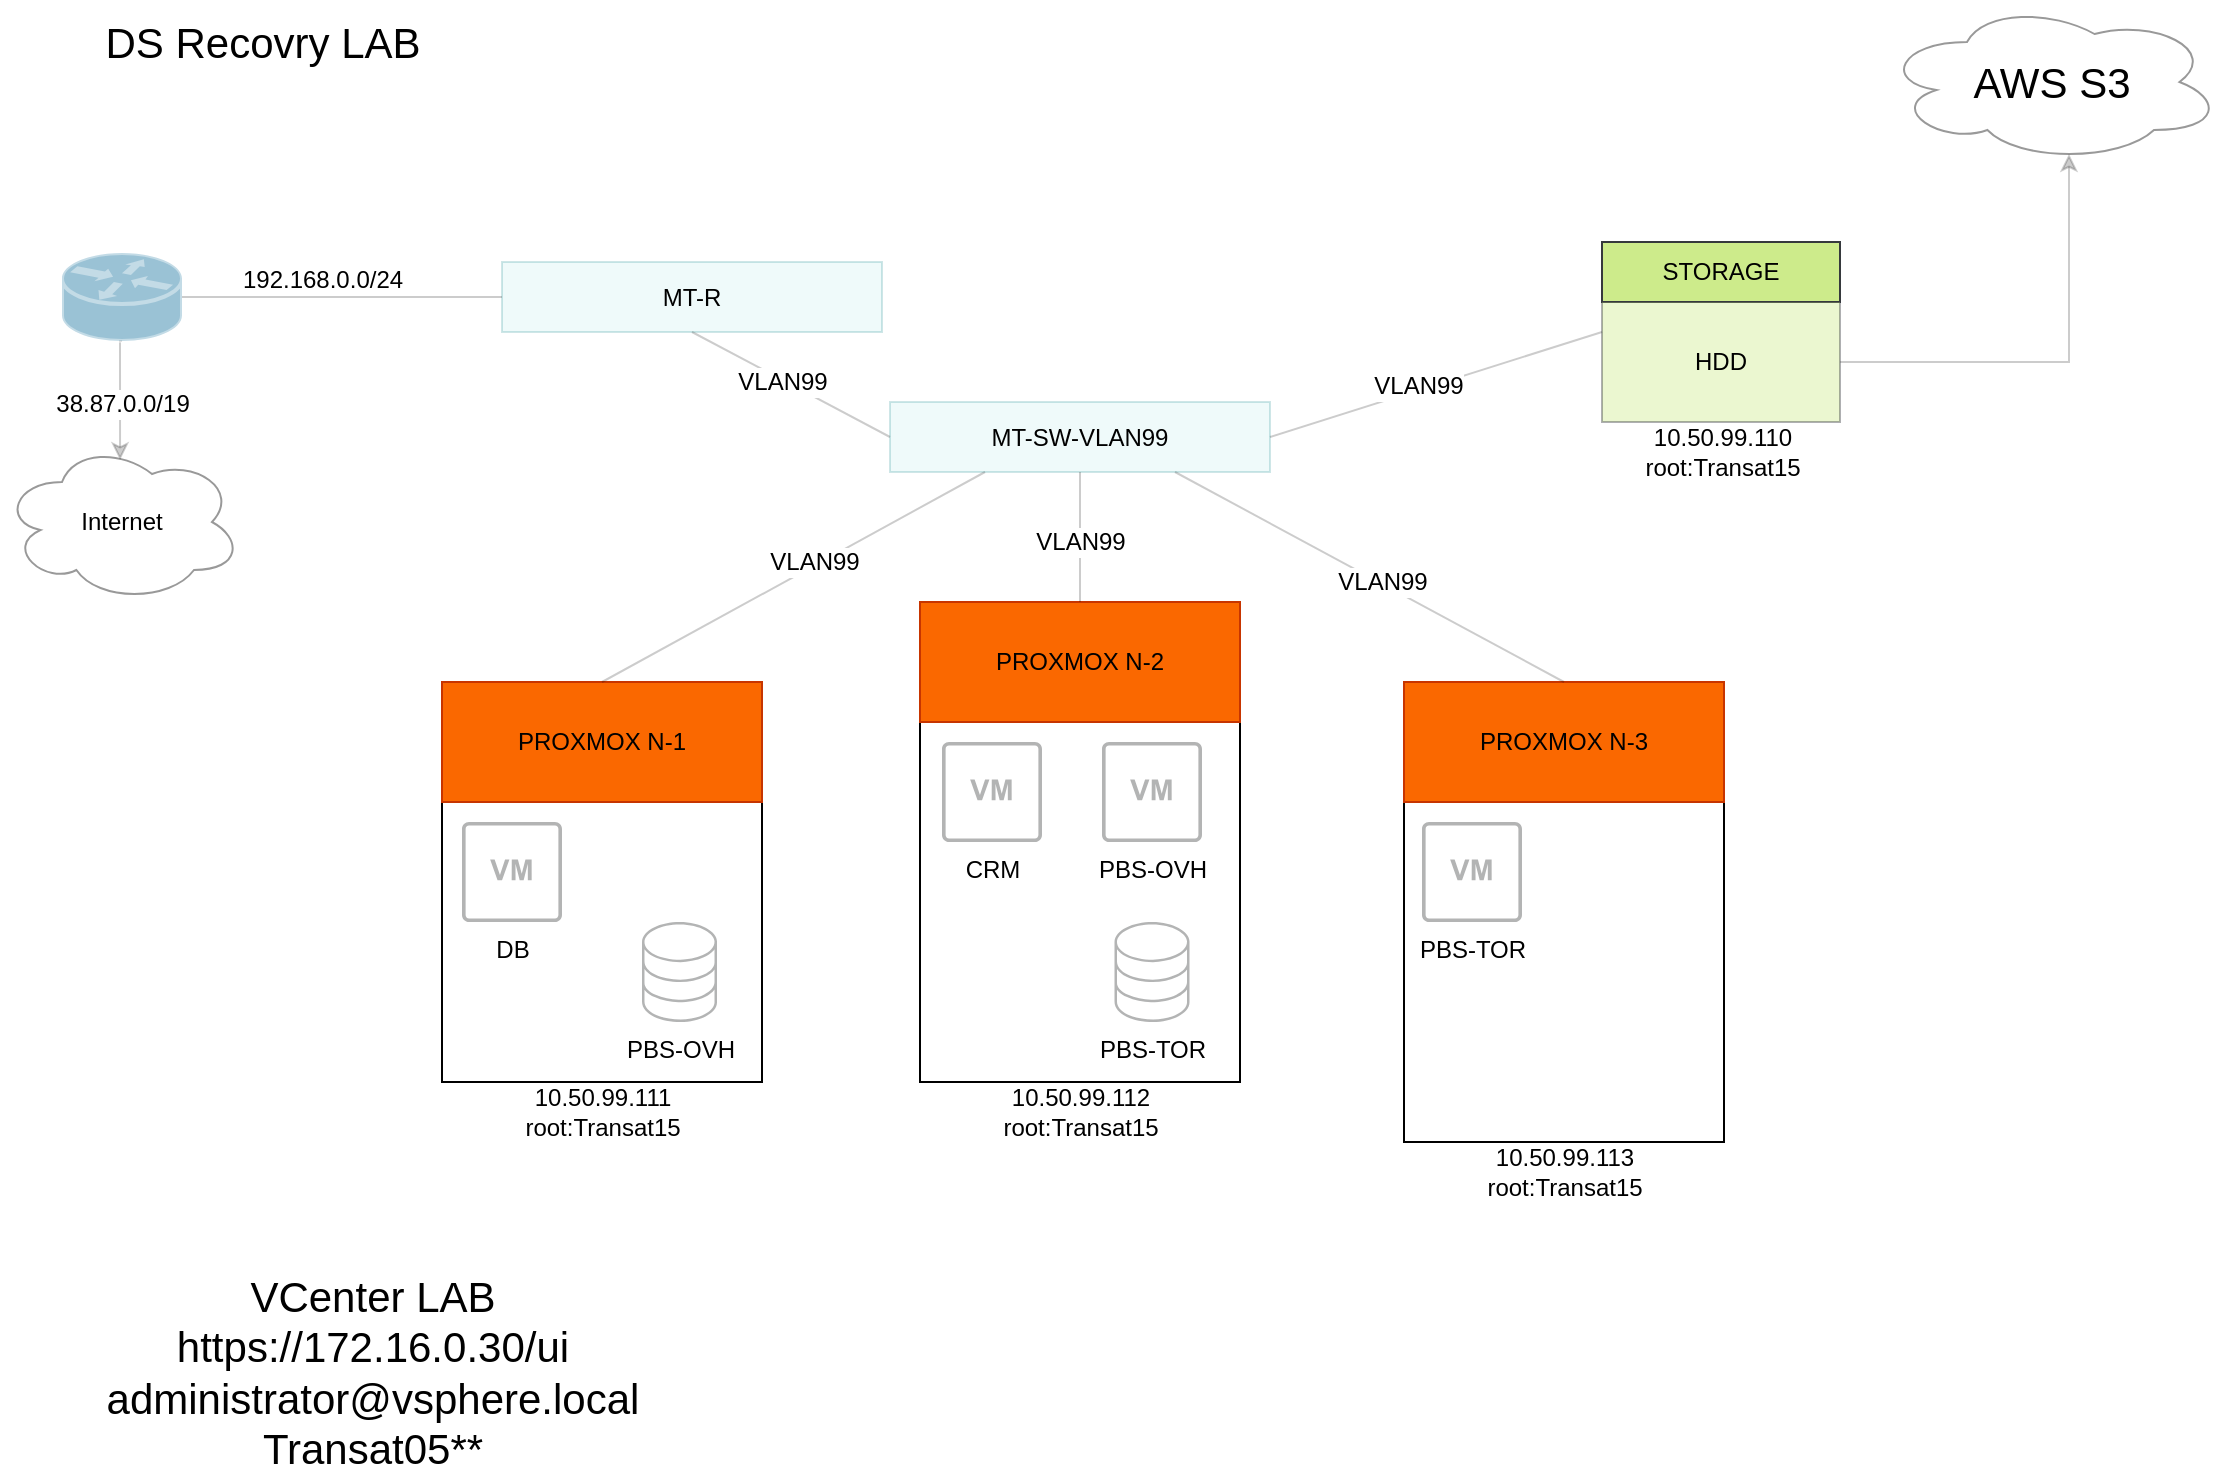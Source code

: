 <mxfile version="20.3.6" type="github">
  <diagram id="R4JSMHGHhfswcs7ufFXu" name="Page-1">
    <mxGraphModel dx="1422" dy="794" grid="1" gridSize="10" guides="1" tooltips="1" connect="1" arrows="1" fold="1" page="1" pageScale="1" pageWidth="1169" pageHeight="827" math="0" shadow="0">
      <root>
        <mxCell id="0" />
        <mxCell id="1" parent="0" />
        <mxCell id="GPHthpxkc4Tcekde1ESW-1" value="" style="swimlane;startSize=0;" vertex="1" parent="1">
          <mxGeometry x="220" y="400" width="160" height="200" as="geometry" />
        </mxCell>
        <mxCell id="GPHthpxkc4Tcekde1ESW-2" value="PROXMOX N-1" style="rounded=0;whiteSpace=wrap;html=1;fillColor=#fa6800;strokeColor=#C73500;fontColor=#000000;" vertex="1" parent="GPHthpxkc4Tcekde1ESW-1">
          <mxGeometry width="160" height="60" as="geometry" />
        </mxCell>
        <mxCell id="GPHthpxkc4Tcekde1ESW-56" value="DB" style="sketch=0;pointerEvents=1;shadow=0;dashed=0;html=1;strokeColor=none;fillColor=#434445;aspect=fixed;labelPosition=center;verticalLabelPosition=bottom;verticalAlign=top;align=center;outlineConnect=0;shape=mxgraph.vvd.virtual_machine;opacity=40;" vertex="1" parent="GPHthpxkc4Tcekde1ESW-1">
          <mxGeometry x="10" y="70" width="50" height="50" as="geometry" />
        </mxCell>
        <mxCell id="GPHthpxkc4Tcekde1ESW-62" value="PBS-OVH" style="sketch=0;pointerEvents=1;shadow=0;dashed=0;html=1;strokeColor=none;fillColor=#434445;aspect=fixed;labelPosition=center;verticalLabelPosition=bottom;verticalAlign=top;align=center;outlineConnect=0;shape=mxgraph.vvd.storage;opacity=40;" vertex="1" parent="GPHthpxkc4Tcekde1ESW-1">
          <mxGeometry x="100" y="120" width="37.5" height="50" as="geometry" />
        </mxCell>
        <mxCell id="GPHthpxkc4Tcekde1ESW-6" value="" style="swimlane;startSize=0;" vertex="1" parent="1">
          <mxGeometry x="459" y="360" width="160" height="240" as="geometry" />
        </mxCell>
        <mxCell id="GPHthpxkc4Tcekde1ESW-7" value="PROXMOX N-2" style="rounded=0;whiteSpace=wrap;html=1;fillColor=#fa6800;fontColor=#000000;strokeColor=#C73500;" vertex="1" parent="GPHthpxkc4Tcekde1ESW-6">
          <mxGeometry width="160" height="60" as="geometry" />
        </mxCell>
        <mxCell id="GPHthpxkc4Tcekde1ESW-57" value="CRM" style="sketch=0;pointerEvents=1;shadow=0;dashed=0;html=1;strokeColor=none;fillColor=#434445;aspect=fixed;labelPosition=center;verticalLabelPosition=bottom;verticalAlign=top;align=center;outlineConnect=0;shape=mxgraph.vvd.virtual_machine;opacity=40;" vertex="1" parent="GPHthpxkc4Tcekde1ESW-6">
          <mxGeometry x="11" y="70" width="50" height="50" as="geometry" />
        </mxCell>
        <mxCell id="GPHthpxkc4Tcekde1ESW-58" value="PBS-OVH" style="sketch=0;pointerEvents=1;shadow=0;dashed=0;html=1;strokeColor=none;fillColor=#434445;aspect=fixed;labelPosition=center;verticalLabelPosition=bottom;verticalAlign=top;align=center;outlineConnect=0;shape=mxgraph.vvd.virtual_machine;opacity=40;" vertex="1" parent="GPHthpxkc4Tcekde1ESW-6">
          <mxGeometry x="91" y="70" width="50" height="50" as="geometry" />
        </mxCell>
        <mxCell id="GPHthpxkc4Tcekde1ESW-63" value="PBS-TOR" style="sketch=0;pointerEvents=1;shadow=0;dashed=0;html=1;strokeColor=none;fillColor=#434445;aspect=fixed;labelPosition=center;verticalLabelPosition=bottom;verticalAlign=top;align=center;outlineConnect=0;shape=mxgraph.vvd.storage;opacity=40;" vertex="1" parent="GPHthpxkc4Tcekde1ESW-6">
          <mxGeometry x="97.25" y="160" width="37.5" height="50" as="geometry" />
        </mxCell>
        <mxCell id="GPHthpxkc4Tcekde1ESW-12" value="" style="swimlane;startSize=0;" vertex="1" parent="1">
          <mxGeometry x="701" y="400" width="160" height="230" as="geometry" />
        </mxCell>
        <mxCell id="GPHthpxkc4Tcekde1ESW-13" value="PROXMOX N-3" style="rounded=0;whiteSpace=wrap;html=1;fillColor=#fa6800;fontColor=#000000;strokeColor=#C73500;" vertex="1" parent="GPHthpxkc4Tcekde1ESW-12">
          <mxGeometry width="160" height="60" as="geometry" />
        </mxCell>
        <mxCell id="GPHthpxkc4Tcekde1ESW-59" value="PBS-TOR" style="sketch=0;pointerEvents=1;shadow=0;dashed=0;html=1;strokeColor=none;fillColor=#434445;aspect=fixed;labelPosition=center;verticalLabelPosition=bottom;verticalAlign=top;align=center;outlineConnect=0;shape=mxgraph.vvd.virtual_machine;opacity=40;" vertex="1" parent="GPHthpxkc4Tcekde1ESW-12">
          <mxGeometry x="9" y="70" width="50" height="50" as="geometry" />
        </mxCell>
        <mxCell id="GPHthpxkc4Tcekde1ESW-17" value="MT-R" style="rounded=0;whiteSpace=wrap;html=1;shadow=0;opacity=20;fillColor=#b0e3e6;strokeColor=#0e8088;" vertex="1" parent="1">
          <mxGeometry x="250" y="190" width="190" height="35" as="geometry" />
        </mxCell>
        <mxCell id="GPHthpxkc4Tcekde1ESW-32" value="MT-SW-VLAN99" style="rounded=0;whiteSpace=wrap;html=1;opacity=20;fillColor=#b0e3e6;strokeColor=#0e8088;" vertex="1" parent="1">
          <mxGeometry x="444" y="260" width="190" height="35" as="geometry" />
        </mxCell>
        <mxCell id="GPHthpxkc4Tcekde1ESW-34" value="" style="endArrow=none;html=1;rounded=0;entryX=0.25;entryY=1;entryDx=0;entryDy=0;exitX=0.5;exitY=0;exitDx=0;exitDy=0;opacity=20;" edge="1" parent="1" source="GPHthpxkc4Tcekde1ESW-2" target="GPHthpxkc4Tcekde1ESW-32">
          <mxGeometry width="50" height="50" relative="1" as="geometry">
            <mxPoint x="530" y="530" as="sourcePoint" />
            <mxPoint x="580" y="480" as="targetPoint" />
          </mxGeometry>
        </mxCell>
        <mxCell id="GPHthpxkc4Tcekde1ESW-75" value="VLAN99" style="edgeLabel;html=1;align=center;verticalAlign=middle;resizable=0;points=[];fontSize=12;" vertex="1" connectable="0" parent="GPHthpxkc4Tcekde1ESW-34">
          <mxGeometry x="0.115" y="2" relative="1" as="geometry">
            <mxPoint as="offset" />
          </mxGeometry>
        </mxCell>
        <mxCell id="GPHthpxkc4Tcekde1ESW-35" value="" style="endArrow=none;html=1;rounded=0;entryX=0.5;entryY=1;entryDx=0;entryDy=0;exitX=0.5;exitY=0;exitDx=0;exitDy=0;opacity=20;" edge="1" parent="1" source="GPHthpxkc4Tcekde1ESW-7" target="GPHthpxkc4Tcekde1ESW-32">
          <mxGeometry width="50" height="50" relative="1" as="geometry">
            <mxPoint x="530" y="530" as="sourcePoint" />
            <mxPoint x="580" y="480" as="targetPoint" />
          </mxGeometry>
        </mxCell>
        <mxCell id="GPHthpxkc4Tcekde1ESW-78" value="VLAN99" style="edgeLabel;html=1;align=center;verticalAlign=middle;resizable=0;points=[];fontSize=12;" vertex="1" connectable="0" parent="GPHthpxkc4Tcekde1ESW-35">
          <mxGeometry x="0.323" relative="1" as="geometry">
            <mxPoint y="13" as="offset" />
          </mxGeometry>
        </mxCell>
        <mxCell id="GPHthpxkc4Tcekde1ESW-37" value="STORAGE" style="rounded=0;whiteSpace=wrap;html=1;fillColor=#cdeb8b;strokeColor=#36393d;" vertex="1" parent="1">
          <mxGeometry x="800" y="180" width="119" height="30" as="geometry" />
        </mxCell>
        <mxCell id="GPHthpxkc4Tcekde1ESW-68" style="edgeStyle=orthogonalEdgeStyle;rounded=0;orthogonalLoop=1;jettySize=auto;html=1;exitX=1;exitY=0.5;exitDx=0;exitDy=0;entryX=0.55;entryY=0.95;entryDx=0;entryDy=0;entryPerimeter=0;fontSize=21;opacity=20;" edge="1" parent="1" source="GPHthpxkc4Tcekde1ESW-38" target="GPHthpxkc4Tcekde1ESW-67">
          <mxGeometry relative="1" as="geometry" />
        </mxCell>
        <mxCell id="GPHthpxkc4Tcekde1ESW-38" value="HDD" style="rounded=0;whiteSpace=wrap;html=1;fillColor=#cdeb8b;strokeColor=#36393d;opacity=40;" vertex="1" parent="1">
          <mxGeometry x="800" y="210" width="119" height="60" as="geometry" />
        </mxCell>
        <mxCell id="GPHthpxkc4Tcekde1ESW-40" value="" style="endArrow=none;html=1;rounded=0;entryX=0;entryY=0.25;entryDx=0;entryDy=0;exitX=1;exitY=0.5;exitDx=0;exitDy=0;opacity=20;" edge="1" parent="1" source="GPHthpxkc4Tcekde1ESW-32" target="GPHthpxkc4Tcekde1ESW-38">
          <mxGeometry width="50" height="50" relative="1" as="geometry">
            <mxPoint x="530" y="530" as="sourcePoint" />
            <mxPoint x="580" y="480" as="targetPoint" />
          </mxGeometry>
        </mxCell>
        <mxCell id="GPHthpxkc4Tcekde1ESW-76" value="VLAN99" style="edgeLabel;html=1;align=center;verticalAlign=middle;resizable=0;points=[];fontSize=12;" vertex="1" connectable="0" parent="GPHthpxkc4Tcekde1ESW-40">
          <mxGeometry x="-0.112" y="2" relative="1" as="geometry">
            <mxPoint as="offset" />
          </mxGeometry>
        </mxCell>
        <mxCell id="GPHthpxkc4Tcekde1ESW-45" value="" style="endArrow=none;html=1;rounded=0;entryX=0.5;entryY=1;entryDx=0;entryDy=0;exitX=0;exitY=0.5;exitDx=0;exitDy=0;opacity=20;" edge="1" parent="1" source="GPHthpxkc4Tcekde1ESW-32" target="GPHthpxkc4Tcekde1ESW-17">
          <mxGeometry width="50" height="50" relative="1" as="geometry">
            <mxPoint x="480" y="500" as="sourcePoint" />
            <mxPoint x="530" y="450" as="targetPoint" />
          </mxGeometry>
        </mxCell>
        <mxCell id="GPHthpxkc4Tcekde1ESW-74" value="VLAN99" style="edgeLabel;html=1;align=center;verticalAlign=middle;resizable=0;points=[];fontSize=12;" vertex="1" connectable="0" parent="GPHthpxkc4Tcekde1ESW-45">
          <mxGeometry x="0.346" y="-1" relative="1" as="geometry">
            <mxPoint x="12" y="9" as="offset" />
          </mxGeometry>
        </mxCell>
        <mxCell id="GPHthpxkc4Tcekde1ESW-48" value="" style="endArrow=none;html=1;rounded=0;entryX=0.75;entryY=1;entryDx=0;entryDy=0;exitX=0.5;exitY=0;exitDx=0;exitDy=0;opacity=20;" edge="1" parent="1" source="GPHthpxkc4Tcekde1ESW-13" target="GPHthpxkc4Tcekde1ESW-32">
          <mxGeometry width="50" height="50" relative="1" as="geometry">
            <mxPoint x="780" y="410" as="sourcePoint" />
            <mxPoint x="596.5" y="305" as="targetPoint" />
          </mxGeometry>
        </mxCell>
        <mxCell id="GPHthpxkc4Tcekde1ESW-77" value="VLAN99" style="edgeLabel;html=1;align=center;verticalAlign=middle;resizable=0;points=[];fontSize=12;" vertex="1" connectable="0" parent="GPHthpxkc4Tcekde1ESW-48">
          <mxGeometry x="0.3" y="-1" relative="1" as="geometry">
            <mxPoint x="35" y="19" as="offset" />
          </mxGeometry>
        </mxCell>
        <mxCell id="GPHthpxkc4Tcekde1ESW-51" value="10.50.99.111&lt;br&gt;root:Transat15" style="text;html=1;align=center;verticalAlign=middle;resizable=0;points=[];autosize=1;strokeColor=none;fillColor=none;" vertex="1" parent="1">
          <mxGeometry x="250" y="595" width="100" height="40" as="geometry" />
        </mxCell>
        <mxCell id="GPHthpxkc4Tcekde1ESW-52" value="10.50.99.112&lt;br&gt;root:Transat15" style="text;html=1;align=center;verticalAlign=middle;resizable=0;points=[];autosize=1;strokeColor=none;fillColor=none;" vertex="1" parent="1">
          <mxGeometry x="489" y="595" width="100" height="40" as="geometry" />
        </mxCell>
        <mxCell id="GPHthpxkc4Tcekde1ESW-53" value="10.50.99.113&lt;br&gt;root:Transat15" style="text;html=1;align=center;verticalAlign=middle;resizable=0;points=[];autosize=1;strokeColor=none;fillColor=none;" vertex="1" parent="1">
          <mxGeometry x="731" y="625" width="100" height="40" as="geometry" />
        </mxCell>
        <mxCell id="GPHthpxkc4Tcekde1ESW-54" value="10.50.99.110&lt;br&gt;root:Transat15" style="text;html=1;align=center;verticalAlign=middle;resizable=0;points=[];autosize=1;strokeColor=none;fillColor=none;" vertex="1" parent="1">
          <mxGeometry x="809.5" y="265" width="100" height="40" as="geometry" />
        </mxCell>
        <mxCell id="GPHthpxkc4Tcekde1ESW-65" value="&lt;font style=&quot;font-size: 21px;&quot;&gt;DS Recovry LAB&lt;/font&gt;" style="text;html=1;align=center;verticalAlign=middle;resizable=0;points=[];autosize=1;strokeColor=none;fillColor=none;" vertex="1" parent="1">
          <mxGeometry x="40" y="60" width="180" height="40" as="geometry" />
        </mxCell>
        <mxCell id="GPHthpxkc4Tcekde1ESW-67" value="AWS S3" style="ellipse;shape=cloud;whiteSpace=wrap;html=1;fontSize=21;opacity=40;" vertex="1" parent="1">
          <mxGeometry x="940" y="60" width="170" height="80" as="geometry" />
        </mxCell>
        <mxCell id="GPHthpxkc4Tcekde1ESW-69" value="VCenter LAB&lt;br&gt;https://172.16.0.30/ui&lt;br&gt;administrator@vsphere.local&lt;br&gt;Transat05**" style="text;html=1;align=center;verticalAlign=middle;resizable=0;points=[];autosize=1;strokeColor=none;fillColor=none;fontSize=21;" vertex="1" parent="1">
          <mxGeometry x="40" y="690" width="290" height="110" as="geometry" />
        </mxCell>
        <mxCell id="GPHthpxkc4Tcekde1ESW-80" style="edgeStyle=orthogonalEdgeStyle;rounded=0;orthogonalLoop=1;jettySize=auto;html=1;exitX=0.5;exitY=1;exitDx=0;exitDy=0;exitPerimeter=0;entryX=0.492;entryY=0.113;entryDx=0;entryDy=0;entryPerimeter=0;fontSize=12;opacity=20;" edge="1" parent="1" source="GPHthpxkc4Tcekde1ESW-71" target="GPHthpxkc4Tcekde1ESW-79">
          <mxGeometry relative="1" as="geometry">
            <Array as="points">
              <mxPoint x="59" y="230" />
            </Array>
          </mxGeometry>
        </mxCell>
        <mxCell id="GPHthpxkc4Tcekde1ESW-81" value="38.87.0.0/19" style="edgeLabel;html=1;align=center;verticalAlign=middle;resizable=0;points=[];fontSize=12;" vertex="1" connectable="0" parent="GPHthpxkc4Tcekde1ESW-80">
          <mxGeometry x="-0.356" relative="1" as="geometry">
            <mxPoint x="1" y="13" as="offset" />
          </mxGeometry>
        </mxCell>
        <mxCell id="GPHthpxkc4Tcekde1ESW-71" value="" style="shape=mxgraph.cisco.routers.router;sketch=0;html=1;pointerEvents=1;dashed=0;fillColor=#036897;strokeColor=#ffffff;strokeWidth=2;verticalLabelPosition=bottom;verticalAlign=top;align=center;outlineConnect=0;fontSize=21;opacity=40;" vertex="1" parent="1">
          <mxGeometry x="30" y="185.5" width="60" height="44" as="geometry" />
        </mxCell>
        <mxCell id="GPHthpxkc4Tcekde1ESW-72" value="" style="endArrow=none;html=1;rounded=0;fontSize=21;opacity=20;entryX=0;entryY=0.5;entryDx=0;entryDy=0;exitX=1;exitY=0.5;exitDx=0;exitDy=0;exitPerimeter=0;" edge="1" parent="1" source="GPHthpxkc4Tcekde1ESW-71" target="GPHthpxkc4Tcekde1ESW-17">
          <mxGeometry width="50" height="50" relative="1" as="geometry">
            <mxPoint x="460" y="600" as="sourcePoint" />
            <mxPoint x="510" y="550" as="targetPoint" />
          </mxGeometry>
        </mxCell>
        <mxCell id="GPHthpxkc4Tcekde1ESW-73" value="&lt;font style=&quot;font-size: 12px;&quot;&gt;192.168.0.0/24&lt;/font&gt;" style="text;html=1;align=center;verticalAlign=middle;resizable=0;points=[];autosize=1;strokeColor=none;fillColor=none;fontSize=21;" vertex="1" parent="1">
          <mxGeometry x="110" y="175" width="100" height="40" as="geometry" />
        </mxCell>
        <mxCell id="GPHthpxkc4Tcekde1ESW-79" value="Internet" style="ellipse;shape=cloud;whiteSpace=wrap;html=1;fontSize=12;opacity=40;" vertex="1" parent="1">
          <mxGeometry y="280" width="120" height="80" as="geometry" />
        </mxCell>
      </root>
    </mxGraphModel>
  </diagram>
</mxfile>
